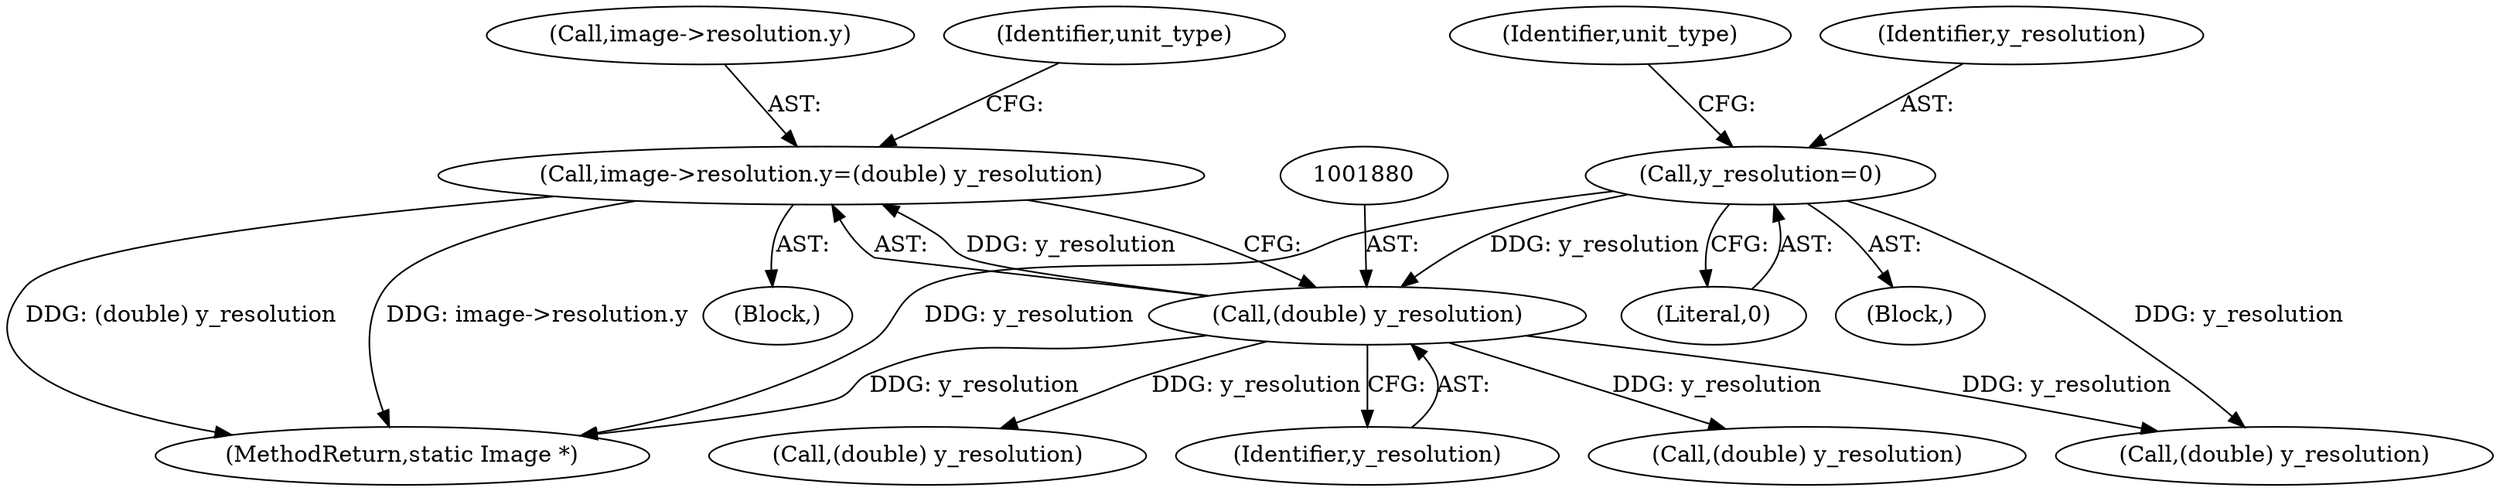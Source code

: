 digraph "0_ImageMagick_8ca35831e91c3db8c6d281d09b605001003bec08@pointer" {
"1001873" [label="(Call,image->resolution.y=(double) y_resolution)"];
"1001879" [label="(Call,(double) y_resolution)"];
"1001841" [label="(Call,y_resolution=0)"];
"1001852" [label="(Block,)"];
"1005260" [label="(Call,(double) y_resolution)"];
"1001843" [label="(Literal,0)"];
"1001845" [label="(Identifier,unit_type)"];
"1000178" [label="(Block,)"];
"1005492" [label="(MethodReturn,static Image *)"];
"1001879" [label="(Call,(double) y_resolution)"];
"1001841" [label="(Call,y_resolution=0)"];
"1001873" [label="(Call,image->resolution.y=(double) y_resolution)"];
"1001874" [label="(Call,image->resolution.y)"];
"1001927" [label="(Call,(double) y_resolution)"];
"1001881" [label="(Identifier,y_resolution)"];
"1001910" [label="(Call,(double) y_resolution)"];
"1001884" [label="(Identifier,unit_type)"];
"1001842" [label="(Identifier,y_resolution)"];
"1001873" -> "1001852"  [label="AST: "];
"1001873" -> "1001879"  [label="CFG: "];
"1001874" -> "1001873"  [label="AST: "];
"1001879" -> "1001873"  [label="AST: "];
"1001884" -> "1001873"  [label="CFG: "];
"1001873" -> "1005492"  [label="DDG: (double) y_resolution"];
"1001873" -> "1005492"  [label="DDG: image->resolution.y"];
"1001879" -> "1001873"  [label="DDG: y_resolution"];
"1001879" -> "1001881"  [label="CFG: "];
"1001880" -> "1001879"  [label="AST: "];
"1001881" -> "1001879"  [label="AST: "];
"1001879" -> "1005492"  [label="DDG: y_resolution"];
"1001841" -> "1001879"  [label="DDG: y_resolution"];
"1001879" -> "1001910"  [label="DDG: y_resolution"];
"1001879" -> "1001927"  [label="DDG: y_resolution"];
"1001879" -> "1005260"  [label="DDG: y_resolution"];
"1001841" -> "1000178"  [label="AST: "];
"1001841" -> "1001843"  [label="CFG: "];
"1001842" -> "1001841"  [label="AST: "];
"1001843" -> "1001841"  [label="AST: "];
"1001845" -> "1001841"  [label="CFG: "];
"1001841" -> "1005492"  [label="DDG: y_resolution"];
"1001841" -> "1005260"  [label="DDG: y_resolution"];
}
